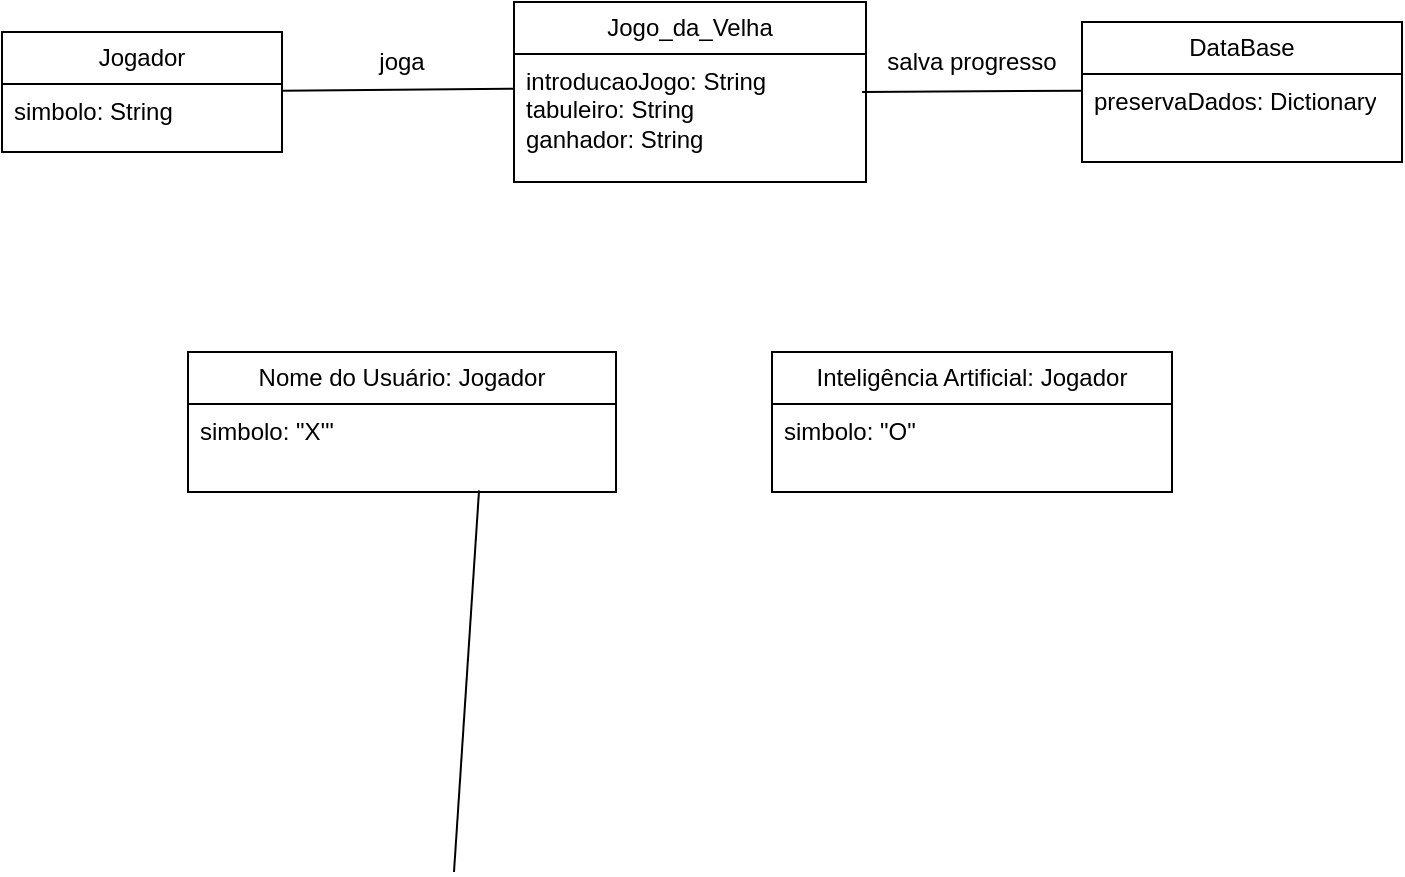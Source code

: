 <mxfile version="22.0.8" type="github">
  <diagram name="Página-1" id="ETZNSiQvTZ4J-55iKF7z">
    <mxGraphModel dx="1098" dy="587" grid="1" gridSize="10" guides="1" tooltips="1" connect="1" arrows="1" fold="1" page="1" pageScale="1" pageWidth="827" pageHeight="1169" math="0" shadow="0">
      <root>
        <mxCell id="0" />
        <mxCell id="1" parent="0" />
        <mxCell id="Y2xEf-CzXpEb0WmJXo6f-2" value="Inteligência Artificial: Jogador" style="swimlane;fontStyle=0;childLayout=stackLayout;horizontal=1;startSize=26;fillColor=none;horizontalStack=0;resizeParent=1;resizeParentMax=0;resizeLast=0;collapsible=1;marginBottom=0;whiteSpace=wrap;html=1;" parent="1" vertex="1">
          <mxGeometry x="455" y="250" width="200" height="70" as="geometry" />
        </mxCell>
        <mxCell id="Y2xEf-CzXpEb0WmJXo6f-3" value="simbolo: &quot;O&quot;" style="text;strokeColor=none;fillColor=none;align=left;verticalAlign=top;spacingLeft=4;spacingRight=4;overflow=hidden;rotatable=0;points=[[0,0.5],[1,0.5]];portConstraint=eastwest;whiteSpace=wrap;html=1;" parent="Y2xEf-CzXpEb0WmJXo6f-2" vertex="1">
          <mxGeometry y="26" width="200" height="44" as="geometry" />
        </mxCell>
        <mxCell id="aqnIn2phBkBqxdztw7Cu-1" value="Nome do Usuário: Jogador" style="swimlane;fontStyle=0;childLayout=stackLayout;horizontal=1;startSize=26;fillColor=none;horizontalStack=0;resizeParent=1;resizeParentMax=0;resizeLast=0;collapsible=1;marginBottom=0;whiteSpace=wrap;html=1;" vertex="1" parent="1">
          <mxGeometry x="163" y="250" width="214" height="70" as="geometry" />
        </mxCell>
        <mxCell id="aqnIn2phBkBqxdztw7Cu-2" value="simbolo: &quot;X&#39;&quot;" style="text;strokeColor=none;fillColor=none;align=left;verticalAlign=top;spacingLeft=4;spacingRight=4;overflow=hidden;rotatable=0;points=[[0,0.5],[1,0.5]];portConstraint=eastwest;whiteSpace=wrap;html=1;" vertex="1" parent="aqnIn2phBkBqxdztw7Cu-1">
          <mxGeometry y="26" width="214" height="44" as="geometry" />
        </mxCell>
        <mxCell id="aqnIn2phBkBqxdztw7Cu-8" value="" style="endArrow=none;html=1;rounded=0;entryX=0.68;entryY=0.981;entryDx=0;entryDy=0;entryPerimeter=0;" edge="1" parent="1" target="aqnIn2phBkBqxdztw7Cu-2">
          <mxGeometry width="50" height="50" relative="1" as="geometry">
            <mxPoint x="296" y="510" as="sourcePoint" />
            <mxPoint x="430" y="180" as="targetPoint" />
          </mxGeometry>
        </mxCell>
        <mxCell id="aqnIn2phBkBqxdztw7Cu-10" value="Jogador" style="swimlane;fontStyle=0;childLayout=stackLayout;horizontal=1;startSize=26;fillColor=none;horizontalStack=0;resizeParent=1;resizeParentMax=0;resizeLast=0;collapsible=1;marginBottom=0;whiteSpace=wrap;html=1;" vertex="1" parent="1">
          <mxGeometry x="70" y="90" width="140" height="60" as="geometry" />
        </mxCell>
        <mxCell id="aqnIn2phBkBqxdztw7Cu-11" value="simbolo: String" style="text;strokeColor=none;fillColor=none;align=left;verticalAlign=top;spacingLeft=4;spacingRight=4;overflow=hidden;rotatable=0;points=[[0,0.5],[1,0.5]];portConstraint=eastwest;whiteSpace=wrap;html=1;" vertex="1" parent="aqnIn2phBkBqxdztw7Cu-10">
          <mxGeometry y="26" width="140" height="34" as="geometry" />
        </mxCell>
        <mxCell id="aqnIn2phBkBqxdztw7Cu-18" value="Jogo_da_Velha" style="swimlane;fontStyle=0;childLayout=stackLayout;horizontal=1;startSize=26;fillColor=none;horizontalStack=0;resizeParent=1;resizeParentMax=0;resizeLast=0;collapsible=1;marginBottom=0;whiteSpace=wrap;html=1;" vertex="1" parent="1">
          <mxGeometry x="326" y="75" width="176" height="90" as="geometry" />
        </mxCell>
        <mxCell id="aqnIn2phBkBqxdztw7Cu-20" value="introducaoJogo: String&lt;br style=&quot;border-color: var(--border-color);&quot;&gt;tabuleiro: String&lt;br style=&quot;border-color: var(--border-color);&quot;&gt;ganhador: String" style="text;strokeColor=none;fillColor=none;align=left;verticalAlign=top;spacingLeft=4;spacingRight=4;overflow=hidden;rotatable=0;points=[[0,0.5],[1,0.5]];portConstraint=eastwest;whiteSpace=wrap;html=1;" vertex="1" parent="aqnIn2phBkBqxdztw7Cu-18">
          <mxGeometry y="26" width="176" height="64" as="geometry" />
        </mxCell>
        <mxCell id="aqnIn2phBkBqxdztw7Cu-25" value="" style="endArrow=none;html=1;rounded=0;entryX=-0.001;entryY=0.272;entryDx=0;entryDy=0;entryPerimeter=0;" edge="1" parent="1" source="aqnIn2phBkBqxdztw7Cu-10" target="aqnIn2phBkBqxdztw7Cu-20">
          <mxGeometry width="50" height="50" relative="1" as="geometry">
            <mxPoint x="250" y="120" as="sourcePoint" />
            <mxPoint x="300" y="70" as="targetPoint" />
          </mxGeometry>
        </mxCell>
        <mxCell id="aqnIn2phBkBqxdztw7Cu-26" value="DataBase" style="swimlane;fontStyle=0;childLayout=stackLayout;horizontal=1;startSize=26;fillColor=none;horizontalStack=0;resizeParent=1;resizeParentMax=0;resizeLast=0;collapsible=1;marginBottom=0;whiteSpace=wrap;html=1;" vertex="1" parent="1">
          <mxGeometry x="610" y="85" width="160" height="70" as="geometry" />
        </mxCell>
        <mxCell id="aqnIn2phBkBqxdztw7Cu-27" value="preservaDados: Dictionary" style="text;strokeColor=none;fillColor=none;align=left;verticalAlign=top;spacingLeft=4;spacingRight=4;overflow=hidden;rotatable=0;points=[[0,0.5],[1,0.5]];portConstraint=eastwest;whiteSpace=wrap;html=1;" vertex="1" parent="aqnIn2phBkBqxdztw7Cu-26">
          <mxGeometry y="26" width="160" height="44" as="geometry" />
        </mxCell>
        <mxCell id="aqnIn2phBkBqxdztw7Cu-30" value="" style="endArrow=none;html=1;rounded=0;entryX=0.002;entryY=0.19;entryDx=0;entryDy=0;entryPerimeter=0;exitX=0.989;exitY=0.297;exitDx=0;exitDy=0;exitPerimeter=0;" edge="1" parent="1" source="aqnIn2phBkBqxdztw7Cu-20" target="aqnIn2phBkBqxdztw7Cu-27">
          <mxGeometry width="50" height="50" relative="1" as="geometry">
            <mxPoint x="520" y="124" as="sourcePoint" />
            <mxPoint x="590" y="130" as="targetPoint" />
          </mxGeometry>
        </mxCell>
        <mxCell id="aqnIn2phBkBqxdztw7Cu-32" value="joga" style="text;html=1;strokeColor=none;fillColor=none;align=center;verticalAlign=middle;whiteSpace=wrap;rounded=0;" vertex="1" parent="1">
          <mxGeometry x="240" y="90" width="60" height="30" as="geometry" />
        </mxCell>
        <mxCell id="aqnIn2phBkBqxdztw7Cu-33" value="salva progresso" style="text;html=1;strokeColor=none;fillColor=none;align=center;verticalAlign=middle;whiteSpace=wrap;rounded=0;" vertex="1" parent="1">
          <mxGeometry x="510" y="80" width="90" height="50" as="geometry" />
        </mxCell>
      </root>
    </mxGraphModel>
  </diagram>
</mxfile>
